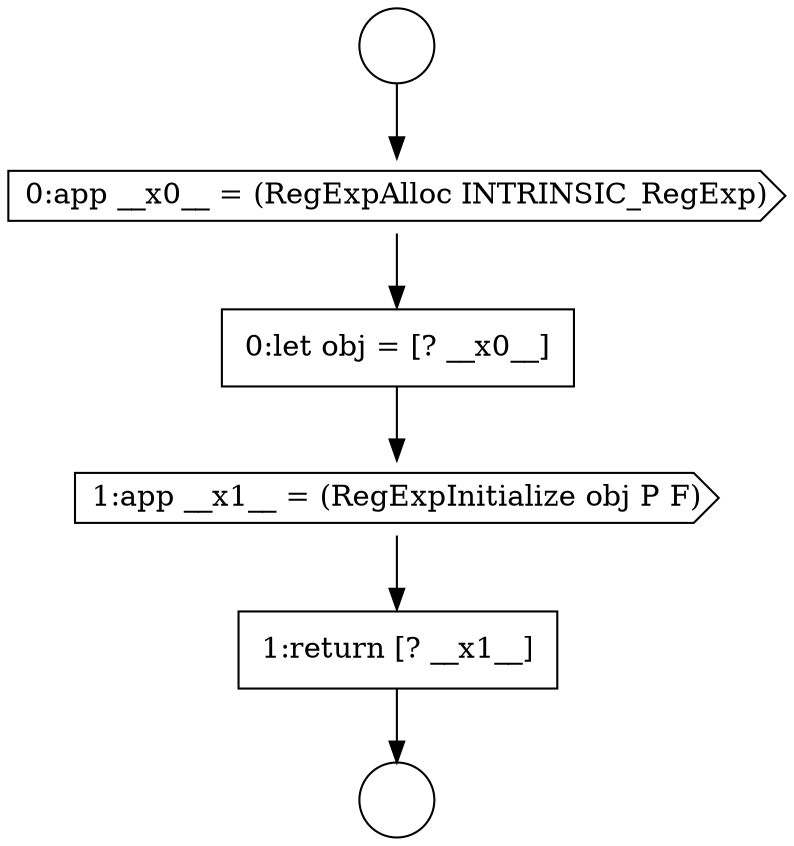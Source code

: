 digraph {
  node15051 [shape=none, margin=0, label=<<font color="black">
    <table border="0" cellborder="1" cellspacing="0" cellpadding="10">
      <tr><td align="left">0:let obj = [? __x0__]</td></tr>
    </table>
  </font>> color="black" fillcolor="white" style=filled]
  node15050 [shape=cds, label=<<font color="black">0:app __x0__ = (RegExpAlloc INTRINSIC_RegExp)</font>> color="black" fillcolor="white" style=filled]
  node15049 [shape=circle label=" " color="black" fillcolor="white" style=filled]
  node15052 [shape=cds, label=<<font color="black">1:app __x1__ = (RegExpInitialize obj P F)</font>> color="black" fillcolor="white" style=filled]
  node15048 [shape=circle label=" " color="black" fillcolor="white" style=filled]
  node15053 [shape=none, margin=0, label=<<font color="black">
    <table border="0" cellborder="1" cellspacing="0" cellpadding="10">
      <tr><td align="left">1:return [? __x1__]</td></tr>
    </table>
  </font>> color="black" fillcolor="white" style=filled]
  node15050 -> node15051 [ color="black"]
  node15048 -> node15050 [ color="black"]
  node15052 -> node15053 [ color="black"]
  node15053 -> node15049 [ color="black"]
  node15051 -> node15052 [ color="black"]
}
